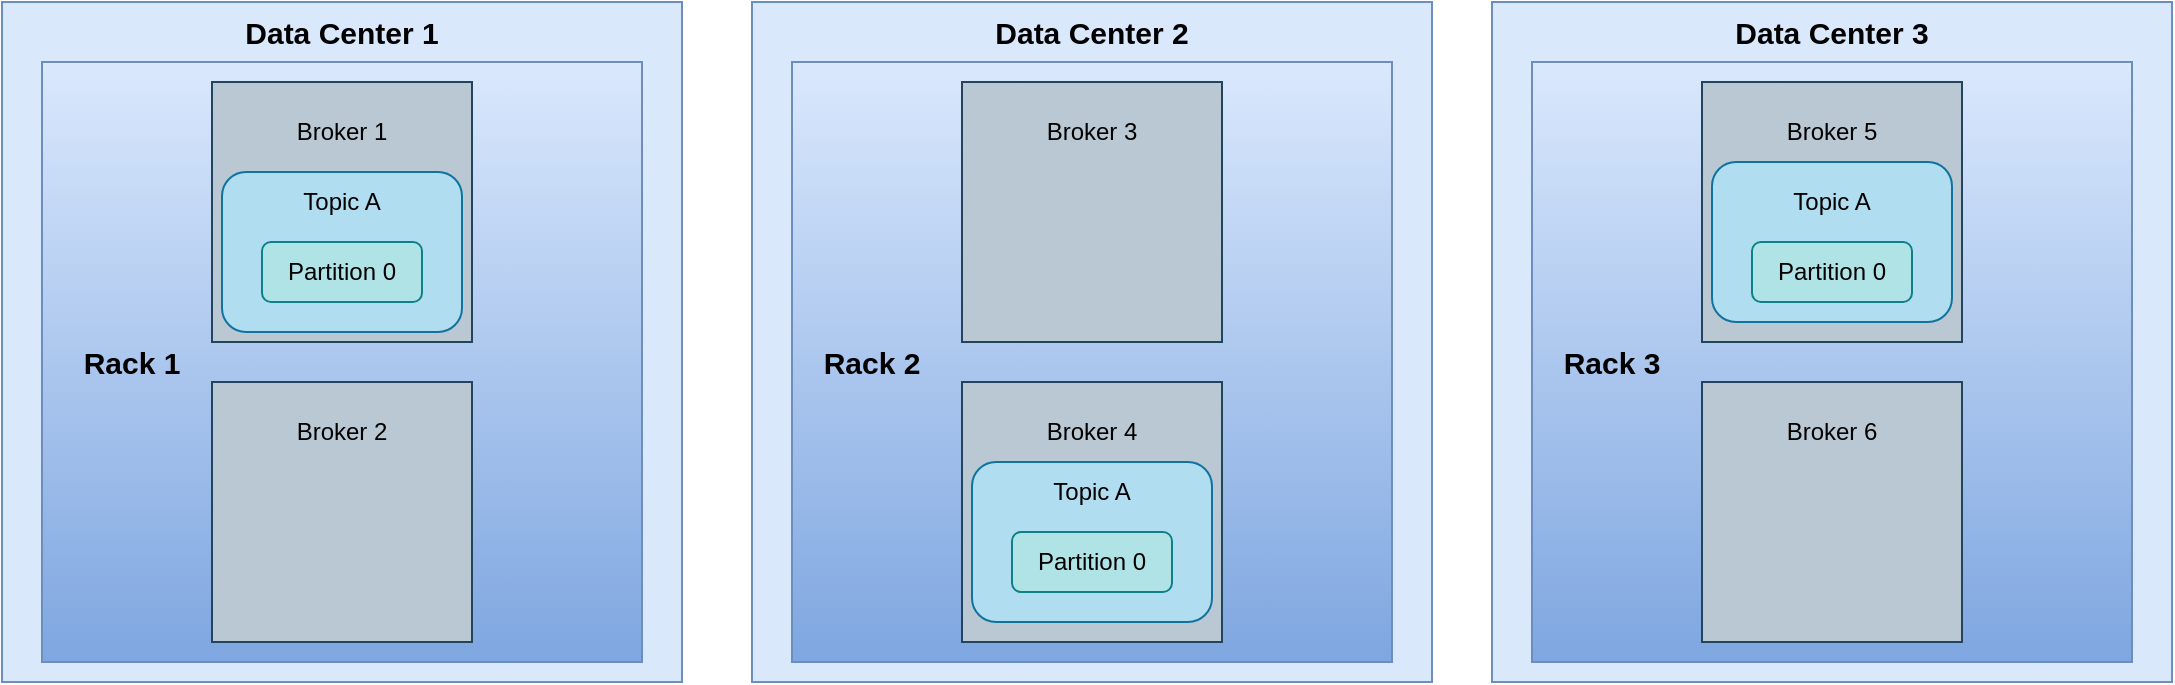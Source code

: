 <mxfile version="24.7.6">
  <diagram name="Page-1" id="nzkrRN54y5VCIT37Kl1h">
    <mxGraphModel dx="954" dy="515" grid="1" gridSize="10" guides="1" tooltips="1" connect="1" arrows="1" fold="1" page="1" pageScale="1" pageWidth="827" pageHeight="1169" math="0" shadow="0">
      <root>
        <mxCell id="0" />
        <mxCell id="1" parent="0" />
        <mxCell id="bEMak3Zr10kOjS_cwaZi-95" value="" style="whiteSpace=wrap;html=1;aspect=fixed;fillColor=#dae8fc;strokeColor=#6c8ebf;" parent="1" vertex="1">
          <mxGeometry x="55" y="50" width="340" height="340" as="geometry" />
        </mxCell>
        <mxCell id="GaZP4T5ZPqoBLnIEV3xV-1" value="" style="whiteSpace=wrap;html=1;aspect=fixed;fillColor=#dae8fc;strokeColor=#6c8ebf;gradientColor=#7ea6e0;" vertex="1" parent="1">
          <mxGeometry x="75" y="80" width="300" height="300" as="geometry" />
        </mxCell>
        <mxCell id="bEMak3Zr10kOjS_cwaZi-98" value="Data Center 1" style="text;html=1;align=center;verticalAlign=middle;whiteSpace=wrap;rounded=0;fontStyle=1;fontSize=15;" parent="1" vertex="1">
          <mxGeometry x="175" y="50" width="100" height="30" as="geometry" />
        </mxCell>
        <mxCell id="bEMak3Zr10kOjS_cwaZi-101" value="" style="whiteSpace=wrap;html=1;aspect=fixed;fillColor=#bac8d3;strokeColor=#23445d;" parent="1" vertex="1">
          <mxGeometry x="160" y="90" width="130" height="130" as="geometry" />
        </mxCell>
        <mxCell id="bEMak3Zr10kOjS_cwaZi-102" value="" style="whiteSpace=wrap;html=1;aspect=fixed;fillColor=#bac8d3;strokeColor=#23445d;" parent="1" vertex="1">
          <mxGeometry x="160" y="240" width="130" height="130" as="geometry" />
        </mxCell>
        <mxCell id="bEMak3Zr10kOjS_cwaZi-108" value="" style="rounded=1;whiteSpace=wrap;html=1;fillColor=#b1ddf0;strokeColor=#10739e;" parent="1" vertex="1">
          <mxGeometry x="165" y="135" width="120" height="80" as="geometry" />
        </mxCell>
        <mxCell id="bEMak3Zr10kOjS_cwaZi-109" value="Topic A" style="text;html=1;align=center;verticalAlign=middle;whiteSpace=wrap;rounded=0;" parent="1" vertex="1">
          <mxGeometry x="175" y="135" width="100" height="30" as="geometry" />
        </mxCell>
        <mxCell id="bEMak3Zr10kOjS_cwaZi-110" value="Partition 0" style="rounded=1;whiteSpace=wrap;html=1;fillColor=#b0e3e6;strokeColor=#0e8088;" parent="1" vertex="1">
          <mxGeometry x="185" y="170" width="80" height="30" as="geometry" />
        </mxCell>
        <mxCell id="bEMak3Zr10kOjS_cwaZi-111" value="Broker 1" style="text;html=1;align=center;verticalAlign=middle;whiteSpace=wrap;rounded=0;" parent="1" vertex="1">
          <mxGeometry x="175" y="100" width="100" height="30" as="geometry" />
        </mxCell>
        <mxCell id="bEMak3Zr10kOjS_cwaZi-113" value="Broker 2" style="text;html=1;align=center;verticalAlign=middle;whiteSpace=wrap;rounded=0;" parent="1" vertex="1">
          <mxGeometry x="175" y="250" width="100" height="30" as="geometry" />
        </mxCell>
        <mxCell id="bEMak3Zr10kOjS_cwaZi-115" value="" style="whiteSpace=wrap;html=1;aspect=fixed;fillColor=#dae8fc;strokeColor=#6c8ebf;" parent="1" vertex="1">
          <mxGeometry x="430" y="50" width="340" height="340" as="geometry" />
        </mxCell>
        <mxCell id="bEMak3Zr10kOjS_cwaZi-116" value="Data Center 2" style="text;html=1;align=center;verticalAlign=middle;whiteSpace=wrap;rounded=0;fontStyle=1;fontSize=15;" parent="1" vertex="1">
          <mxGeometry x="550" y="50" width="100" height="30" as="geometry" />
        </mxCell>
        <mxCell id="GaZP4T5ZPqoBLnIEV3xV-5" value="" style="whiteSpace=wrap;html=1;aspect=fixed;fillColor=#dae8fc;strokeColor=#6c8ebf;gradientColor=#7ea6e0;" vertex="1" parent="1">
          <mxGeometry x="450" y="80" width="300" height="300" as="geometry" />
        </mxCell>
        <mxCell id="bEMak3Zr10kOjS_cwaZi-117" value="" style="whiteSpace=wrap;html=1;aspect=fixed;fillColor=#bac8d3;strokeColor=#23445d;" parent="1" vertex="1">
          <mxGeometry x="535" y="90" width="130" height="130" as="geometry" />
        </mxCell>
        <mxCell id="bEMak3Zr10kOjS_cwaZi-118" value="" style="whiteSpace=wrap;html=1;aspect=fixed;fillColor=#bac8d3;strokeColor=#23445d;" parent="1" vertex="1">
          <mxGeometry x="535" y="240" width="130" height="130" as="geometry" />
        </mxCell>
        <mxCell id="bEMak3Zr10kOjS_cwaZi-119" value="" style="rounded=1;whiteSpace=wrap;html=1;fillColor=#b1ddf0;strokeColor=#10739e;" parent="1" vertex="1">
          <mxGeometry x="540" y="280" width="120" height="80" as="geometry" />
        </mxCell>
        <mxCell id="bEMak3Zr10kOjS_cwaZi-120" value="Topic A" style="text;html=1;align=center;verticalAlign=middle;whiteSpace=wrap;rounded=0;" parent="1" vertex="1">
          <mxGeometry x="550" y="280" width="100" height="30" as="geometry" />
        </mxCell>
        <mxCell id="bEMak3Zr10kOjS_cwaZi-121" value="Partition 0" style="rounded=1;whiteSpace=wrap;html=1;fillColor=#b0e3e6;strokeColor=#0e8088;" parent="1" vertex="1">
          <mxGeometry x="560" y="315" width="80" height="30" as="geometry" />
        </mxCell>
        <mxCell id="bEMak3Zr10kOjS_cwaZi-122" value="Broker 3" style="text;html=1;align=center;verticalAlign=middle;whiteSpace=wrap;rounded=0;" parent="1" vertex="1">
          <mxGeometry x="550" y="100" width="100" height="30" as="geometry" />
        </mxCell>
        <mxCell id="bEMak3Zr10kOjS_cwaZi-123" value="Broker 4" style="text;html=1;align=center;verticalAlign=middle;whiteSpace=wrap;rounded=0;" parent="1" vertex="1">
          <mxGeometry x="550" y="250" width="100" height="30" as="geometry" />
        </mxCell>
        <mxCell id="bEMak3Zr10kOjS_cwaZi-124" value="" style="whiteSpace=wrap;html=1;aspect=fixed;fillColor=#dae8fc;strokeColor=#6c8ebf;" parent="1" vertex="1">
          <mxGeometry x="800" y="50" width="340" height="340" as="geometry" />
        </mxCell>
        <mxCell id="bEMak3Zr10kOjS_cwaZi-125" value="Data Center 3" style="text;html=1;align=center;verticalAlign=middle;whiteSpace=wrap;rounded=0;fontStyle=1;fontSize=15;" parent="1" vertex="1">
          <mxGeometry x="920" y="50" width="100" height="30" as="geometry" />
        </mxCell>
        <mxCell id="GaZP4T5ZPqoBLnIEV3xV-7" value="" style="whiteSpace=wrap;html=1;aspect=fixed;fillColor=#dae8fc;strokeColor=#6c8ebf;gradientColor=#7ea6e0;" vertex="1" parent="1">
          <mxGeometry x="820" y="80" width="300" height="300" as="geometry" />
        </mxCell>
        <mxCell id="bEMak3Zr10kOjS_cwaZi-126" value="" style="whiteSpace=wrap;html=1;aspect=fixed;fillColor=#bac8d3;strokeColor=#23445d;" parent="1" vertex="1">
          <mxGeometry x="905" y="90" width="130" height="130" as="geometry" />
        </mxCell>
        <mxCell id="bEMak3Zr10kOjS_cwaZi-127" value="" style="whiteSpace=wrap;html=1;aspect=fixed;fillColor=#bac8d3;strokeColor=#23445d;" parent="1" vertex="1">
          <mxGeometry x="905" y="240" width="130" height="130" as="geometry" />
        </mxCell>
        <mxCell id="bEMak3Zr10kOjS_cwaZi-128" value="" style="rounded=1;whiteSpace=wrap;html=1;fillColor=#b1ddf0;strokeColor=#10739e;" parent="1" vertex="1">
          <mxGeometry x="910" y="130" width="120" height="80" as="geometry" />
        </mxCell>
        <mxCell id="bEMak3Zr10kOjS_cwaZi-129" value="Topic A" style="text;html=1;align=center;verticalAlign=middle;whiteSpace=wrap;rounded=0;" parent="1" vertex="1">
          <mxGeometry x="920" y="135" width="100" height="30" as="geometry" />
        </mxCell>
        <mxCell id="bEMak3Zr10kOjS_cwaZi-130" value="Partition 0" style="rounded=1;whiteSpace=wrap;html=1;fillColor=#b0e3e6;strokeColor=#0e8088;" parent="1" vertex="1">
          <mxGeometry x="930" y="170" width="80" height="30" as="geometry" />
        </mxCell>
        <mxCell id="bEMak3Zr10kOjS_cwaZi-131" value="Broker 5" style="text;html=1;align=center;verticalAlign=middle;whiteSpace=wrap;rounded=0;" parent="1" vertex="1">
          <mxGeometry x="920" y="100" width="100" height="30" as="geometry" />
        </mxCell>
        <mxCell id="bEMak3Zr10kOjS_cwaZi-132" value="Broker 6" style="text;html=1;align=center;verticalAlign=middle;whiteSpace=wrap;rounded=0;" parent="1" vertex="1">
          <mxGeometry x="920" y="250" width="100" height="30" as="geometry" />
        </mxCell>
        <mxCell id="GaZP4T5ZPqoBLnIEV3xV-2" value="Rack 1" style="text;html=1;align=center;verticalAlign=middle;whiteSpace=wrap;rounded=0;fontStyle=1;fontSize=15;" vertex="1" parent="1">
          <mxGeometry x="90" y="165" width="60" height="130" as="geometry" />
        </mxCell>
        <mxCell id="GaZP4T5ZPqoBLnIEV3xV-6" value="Rack 2" style="text;html=1;align=center;verticalAlign=middle;whiteSpace=wrap;rounded=0;fontStyle=1;fontSize=15;" vertex="1" parent="1">
          <mxGeometry x="460" y="165" width="60" height="130" as="geometry" />
        </mxCell>
        <mxCell id="GaZP4T5ZPqoBLnIEV3xV-8" value="Rack 3" style="text;html=1;align=center;verticalAlign=middle;whiteSpace=wrap;rounded=0;fontStyle=1;fontSize=15;" vertex="1" parent="1">
          <mxGeometry x="830" y="165" width="60" height="130" as="geometry" />
        </mxCell>
      </root>
    </mxGraphModel>
  </diagram>
</mxfile>
